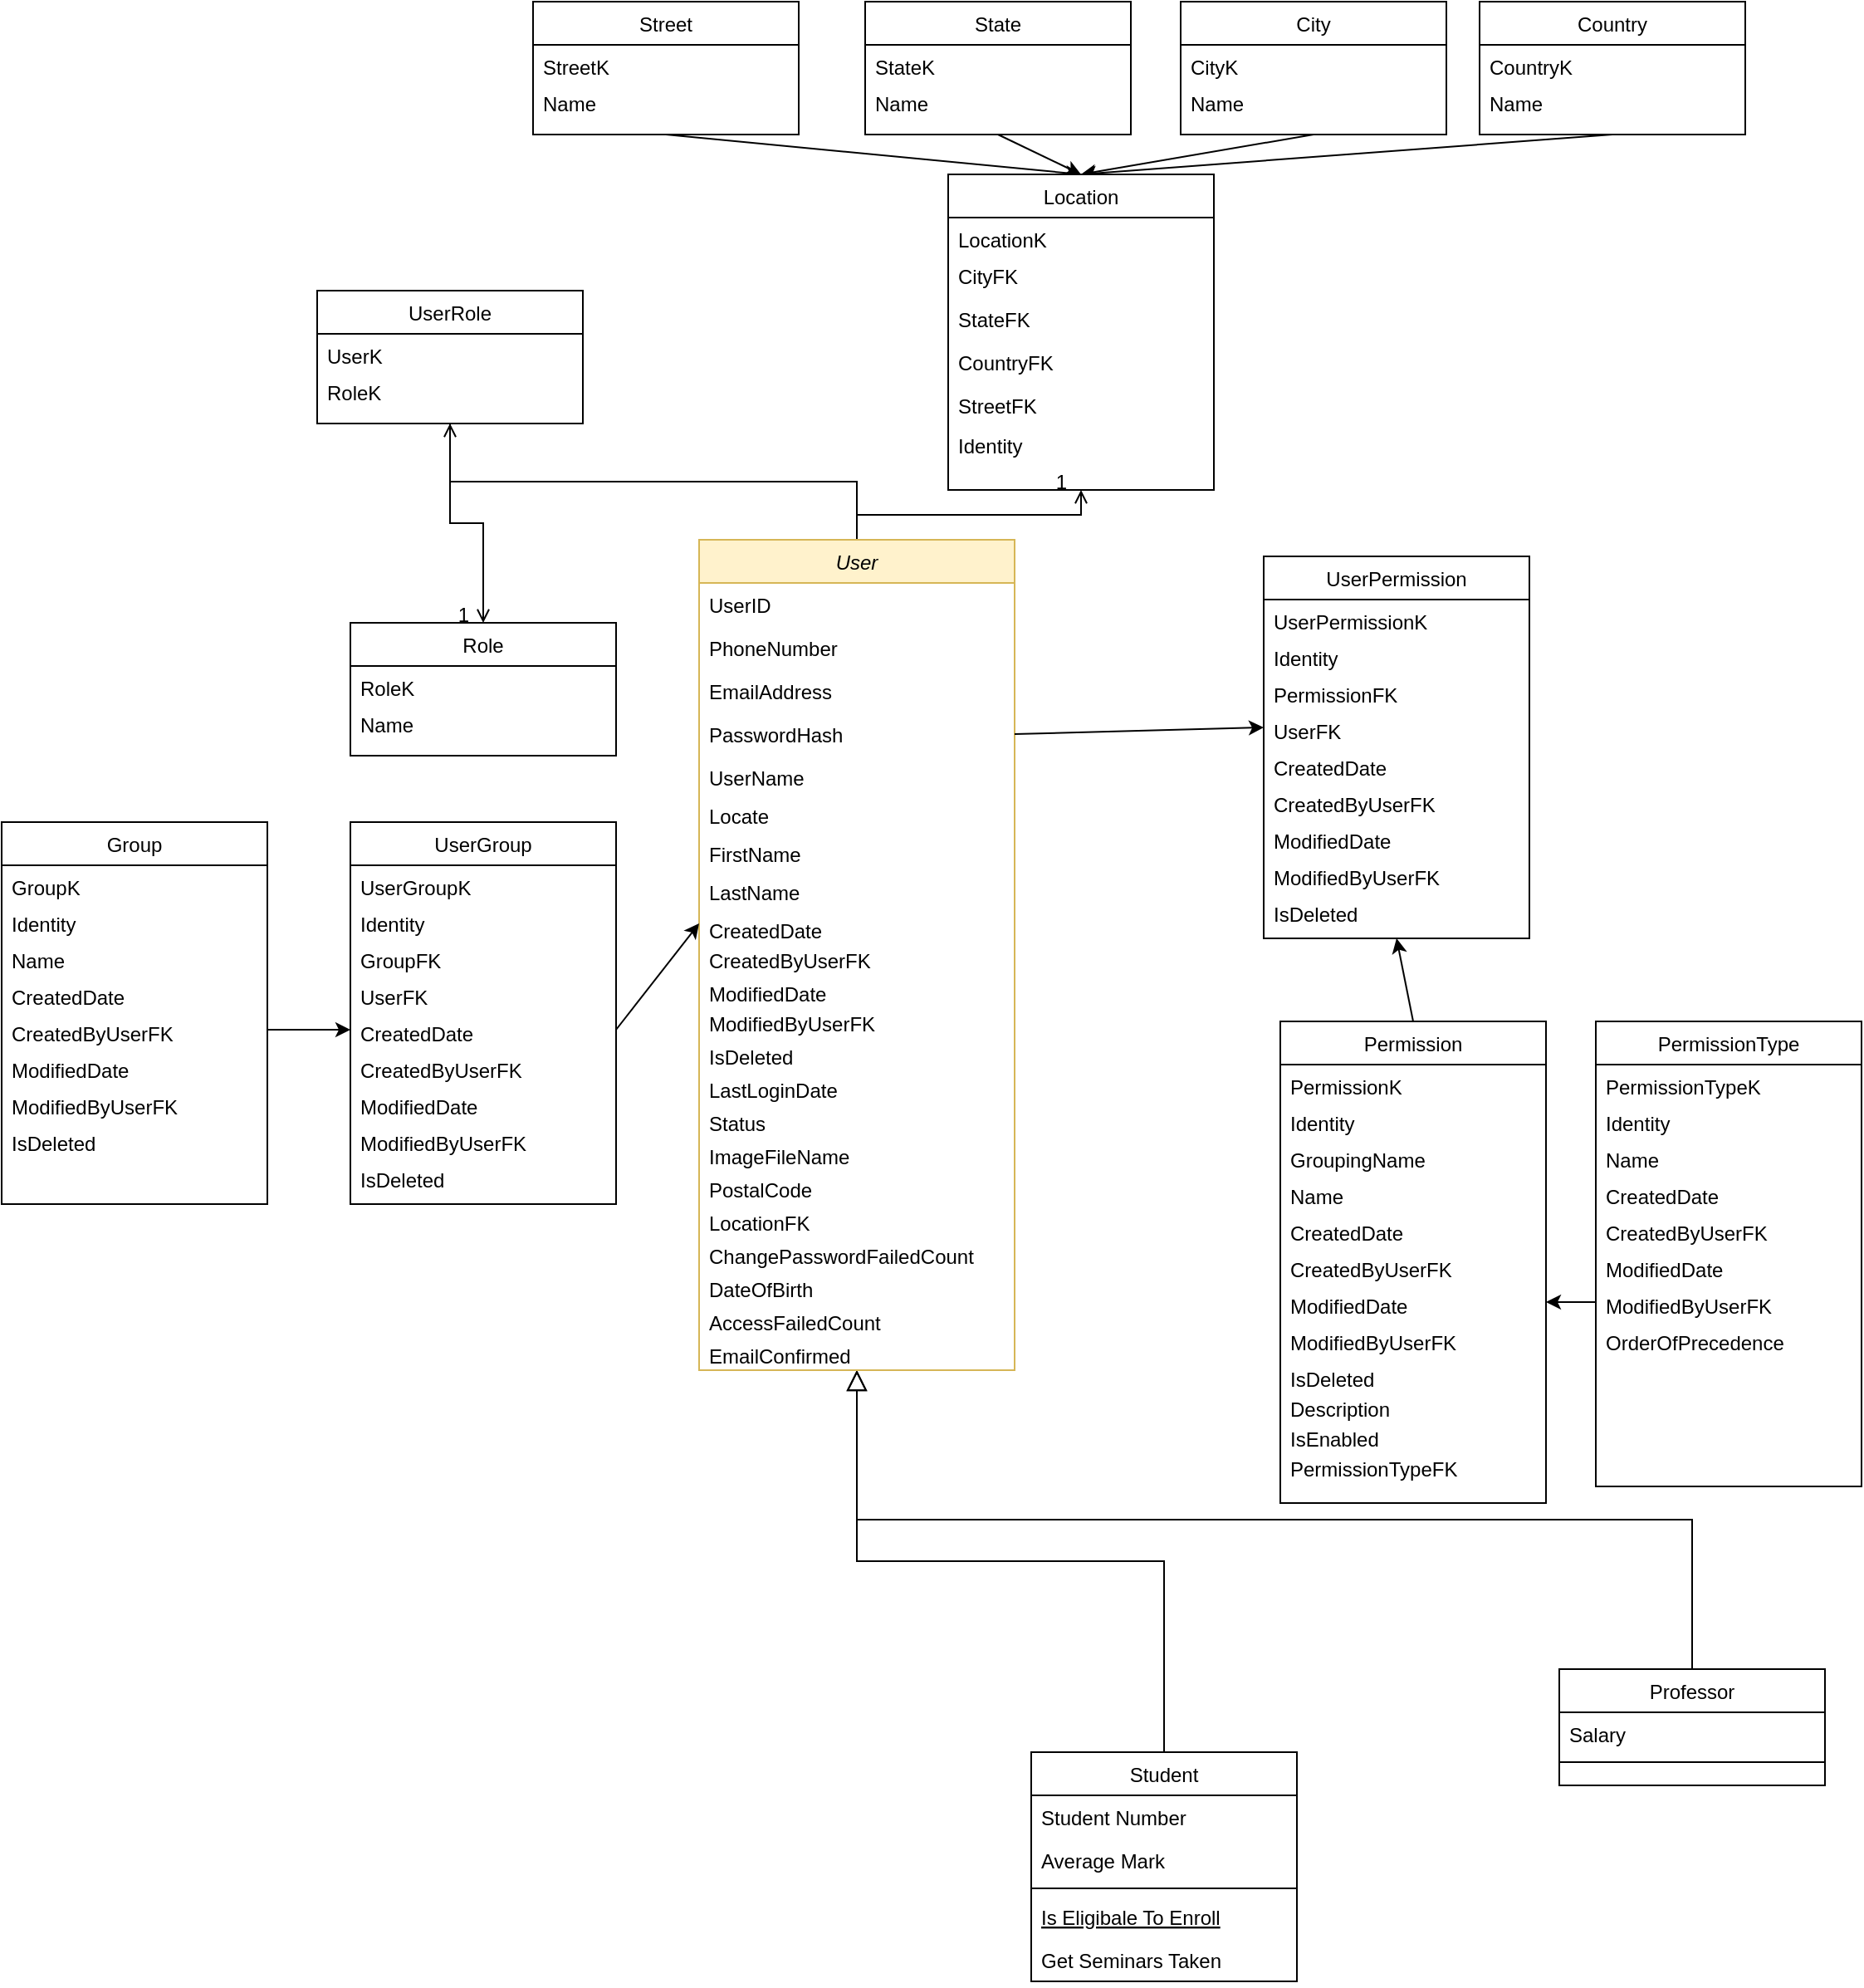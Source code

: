 <mxfile version="13.6.6" type="github">
  <diagram id="C5RBs43oDa-KdzZeNtuy" name="Page-1">
    <mxGraphModel dx="1669" dy="1644" grid="1" gridSize="10" guides="1" tooltips="1" connect="1" arrows="1" fold="1" page="1" pageScale="1" pageWidth="827" pageHeight="1169" math="0" shadow="0">
      <root>
        <mxCell id="WIyWlLk6GJQsqaUBKTNV-0" />
        <mxCell id="WIyWlLk6GJQsqaUBKTNV-1" parent="WIyWlLk6GJQsqaUBKTNV-0" />
        <mxCell id="zkfFHV4jXpPFQw0GAbJ--12" value="" style="endArrow=block;endSize=10;endFill=0;shadow=0;strokeWidth=1;rounded=0;edgeStyle=elbowEdgeStyle;elbow=vertical;" parent="WIyWlLk6GJQsqaUBKTNV-1" source="zkfFHV4jXpPFQw0GAbJ--6" target="zkfFHV4jXpPFQw0GAbJ--0" edge="1">
          <mxGeometry width="160" relative="1" as="geometry">
            <mxPoint x="200" y="203" as="sourcePoint" />
            <mxPoint x="200" y="203" as="targetPoint" />
          </mxGeometry>
        </mxCell>
        <mxCell id="zkfFHV4jXpPFQw0GAbJ--16" value="" style="endArrow=block;endSize=10;endFill=0;shadow=0;strokeWidth=1;rounded=0;edgeStyle=elbowEdgeStyle;elbow=vertical;" parent="WIyWlLk6GJQsqaUBKTNV-1" source="zkfFHV4jXpPFQw0GAbJ--13" target="zkfFHV4jXpPFQw0GAbJ--0" edge="1">
          <mxGeometry width="160" relative="1" as="geometry">
            <mxPoint x="210" y="373" as="sourcePoint" />
            <mxPoint x="310" y="271" as="targetPoint" />
          </mxGeometry>
        </mxCell>
        <mxCell id="zkfFHV4jXpPFQw0GAbJ--26" value="" style="endArrow=open;shadow=0;strokeWidth=1;rounded=0;endFill=1;edgeStyle=elbowEdgeStyle;elbow=vertical;entryX=0.5;entryY=1;entryDx=0;entryDy=0;" parent="WIyWlLk6GJQsqaUBKTNV-1" source="zkfFHV4jXpPFQw0GAbJ--0" target="Q-3guyebxXpcDZq1tB_L-99" edge="1">
          <mxGeometry x="0.5" y="41" relative="1" as="geometry">
            <mxPoint x="380" y="192" as="sourcePoint" />
            <mxPoint x="540" y="192" as="targetPoint" />
            <mxPoint x="-40" y="32" as="offset" />
          </mxGeometry>
        </mxCell>
        <mxCell id="zkfFHV4jXpPFQw0GAbJ--28" value="1" style="resizable=0;align=right;verticalAlign=bottom;labelBackgroundColor=none;fontSize=12;" parent="zkfFHV4jXpPFQw0GAbJ--26" connectable="0" vertex="1">
          <mxGeometry x="1" relative="1" as="geometry">
            <mxPoint x="-7" y="4" as="offset" />
          </mxGeometry>
        </mxCell>
        <mxCell id="zkfFHV4jXpPFQw0GAbJ--6" value="Student" style="swimlane;fontStyle=0;align=center;verticalAlign=top;childLayout=stackLayout;horizontal=1;startSize=26;horizontalStack=0;resizeParent=1;resizeLast=0;collapsible=1;marginBottom=0;rounded=0;shadow=0;strokeWidth=1;" parent="WIyWlLk6GJQsqaUBKTNV-1" vertex="1">
          <mxGeometry x="190" y="470" width="160" height="138" as="geometry">
            <mxRectangle x="130" y="380" width="160" height="26" as="alternateBounds" />
          </mxGeometry>
        </mxCell>
        <mxCell id="zkfFHV4jXpPFQw0GAbJ--7" value="Student Number" style="text;align=left;verticalAlign=top;spacingLeft=4;spacingRight=4;overflow=hidden;rotatable=0;points=[[0,0.5],[1,0.5]];portConstraint=eastwest;" parent="zkfFHV4jXpPFQw0GAbJ--6" vertex="1">
          <mxGeometry y="26" width="160" height="26" as="geometry" />
        </mxCell>
        <mxCell id="zkfFHV4jXpPFQw0GAbJ--8" value="Average Mark" style="text;align=left;verticalAlign=top;spacingLeft=4;spacingRight=4;overflow=hidden;rotatable=0;points=[[0,0.5],[1,0.5]];portConstraint=eastwest;rounded=0;shadow=0;html=0;" parent="zkfFHV4jXpPFQw0GAbJ--6" vertex="1">
          <mxGeometry y="52" width="160" height="26" as="geometry" />
        </mxCell>
        <mxCell id="zkfFHV4jXpPFQw0GAbJ--9" value="" style="line;html=1;strokeWidth=1;align=left;verticalAlign=middle;spacingTop=-1;spacingLeft=3;spacingRight=3;rotatable=0;labelPosition=right;points=[];portConstraint=eastwest;" parent="zkfFHV4jXpPFQw0GAbJ--6" vertex="1">
          <mxGeometry y="78" width="160" height="8" as="geometry" />
        </mxCell>
        <mxCell id="zkfFHV4jXpPFQw0GAbJ--10" value="Is Eligibale To Enroll" style="text;align=left;verticalAlign=top;spacingLeft=4;spacingRight=4;overflow=hidden;rotatable=0;points=[[0,0.5],[1,0.5]];portConstraint=eastwest;fontStyle=4" parent="zkfFHV4jXpPFQw0GAbJ--6" vertex="1">
          <mxGeometry y="86" width="160" height="26" as="geometry" />
        </mxCell>
        <mxCell id="zkfFHV4jXpPFQw0GAbJ--11" value="Get Seminars Taken" style="text;align=left;verticalAlign=top;spacingLeft=4;spacingRight=4;overflow=hidden;rotatable=0;points=[[0,0.5],[1,0.5]];portConstraint=eastwest;" parent="zkfFHV4jXpPFQw0GAbJ--6" vertex="1">
          <mxGeometry y="112" width="160" height="26" as="geometry" />
        </mxCell>
        <mxCell id="zkfFHV4jXpPFQw0GAbJ--13" value="Professor" style="swimlane;fontStyle=0;align=center;verticalAlign=top;childLayout=stackLayout;horizontal=1;startSize=26;horizontalStack=0;resizeParent=1;resizeLast=0;collapsible=1;marginBottom=0;rounded=0;shadow=0;strokeWidth=1;" parent="WIyWlLk6GJQsqaUBKTNV-1" vertex="1">
          <mxGeometry x="508" y="420" width="160" height="70" as="geometry">
            <mxRectangle x="340" y="380" width="170" height="26" as="alternateBounds" />
          </mxGeometry>
        </mxCell>
        <mxCell id="zkfFHV4jXpPFQw0GAbJ--14" value="Salary" style="text;align=left;verticalAlign=top;spacingLeft=4;spacingRight=4;overflow=hidden;rotatable=0;points=[[0,0.5],[1,0.5]];portConstraint=eastwest;" parent="zkfFHV4jXpPFQw0GAbJ--13" vertex="1">
          <mxGeometry y="26" width="160" height="26" as="geometry" />
        </mxCell>
        <mxCell id="zkfFHV4jXpPFQw0GAbJ--15" value="" style="line;html=1;strokeWidth=1;align=left;verticalAlign=middle;spacingTop=-1;spacingLeft=3;spacingRight=3;rotatable=0;labelPosition=right;points=[];portConstraint=eastwest;" parent="zkfFHV4jXpPFQw0GAbJ--13" vertex="1">
          <mxGeometry y="52" width="160" height="8" as="geometry" />
        </mxCell>
        <mxCell id="Q-3guyebxXpcDZq1tB_L-106" value="" style="endArrow=classic;html=1;entryX=0.5;entryY=0;entryDx=0;entryDy=0;exitX=0.5;exitY=1;exitDx=0;exitDy=0;" edge="1" parent="WIyWlLk6GJQsqaUBKTNV-1" source="zkfFHV4jXpPFQw0GAbJ--17" target="Q-3guyebxXpcDZq1tB_L-99">
          <mxGeometry width="50" height="50" relative="1" as="geometry">
            <mxPoint x="390" y="-340" as="sourcePoint" />
            <mxPoint x="440" y="-390" as="targetPoint" />
          </mxGeometry>
        </mxCell>
        <mxCell id="Q-3guyebxXpcDZq1tB_L-114" value="" style="endArrow=classic;html=1;exitX=0.5;exitY=1;exitDx=0;exitDy=0;entryX=0.5;entryY=0;entryDx=0;entryDy=0;" edge="1" parent="WIyWlLk6GJQsqaUBKTNV-1" source="Q-3guyebxXpcDZq1tB_L-107" target="Q-3guyebxXpcDZq1tB_L-99">
          <mxGeometry width="50" height="50" relative="1" as="geometry">
            <mxPoint x="690" y="-350" as="sourcePoint" />
            <mxPoint x="200" y="-330" as="targetPoint" />
          </mxGeometry>
        </mxCell>
        <mxCell id="Q-3guyebxXpcDZq1tB_L-115" value="" style="endArrow=classic;html=1;exitX=0.5;exitY=1;exitDx=0;exitDy=0;entryX=0.5;entryY=0;entryDx=0;entryDy=0;" edge="1" parent="WIyWlLk6GJQsqaUBKTNV-1" source="Q-3guyebxXpcDZq1tB_L-116" target="Q-3guyebxXpcDZq1tB_L-99">
          <mxGeometry width="50" height="50" relative="1" as="geometry">
            <mxPoint x="810" y="-320" as="sourcePoint" />
            <mxPoint x="310" y="-330" as="targetPoint" />
          </mxGeometry>
        </mxCell>
        <mxCell id="Q-3guyebxXpcDZq1tB_L-122" value="" style="endArrow=classic;html=1;exitX=0.5;exitY=1;exitDx=0;exitDy=0;entryX=0.5;entryY=0;entryDx=0;entryDy=0;" edge="1" parent="WIyWlLk6GJQsqaUBKTNV-1" source="Q-3guyebxXpcDZq1tB_L-119" target="Q-3guyebxXpcDZq1tB_L-99">
          <mxGeometry width="50" height="50" relative="1" as="geometry">
            <mxPoint x="490" y="-500" as="sourcePoint" />
            <mxPoint x="200" y="-330" as="targetPoint" />
          </mxGeometry>
        </mxCell>
        <mxCell id="zkfFHV4jXpPFQw0GAbJ--17" value="Street" style="swimlane;fontStyle=0;align=center;verticalAlign=top;childLayout=stackLayout;horizontal=1;startSize=26;horizontalStack=0;resizeParent=1;resizeLast=0;collapsible=1;marginBottom=0;rounded=0;shadow=0;strokeWidth=1;" parent="WIyWlLk6GJQsqaUBKTNV-1" vertex="1">
          <mxGeometry x="-110" y="-584" width="160" height="80" as="geometry">
            <mxRectangle x="550" y="140" width="160" height="26" as="alternateBounds" />
          </mxGeometry>
        </mxCell>
        <mxCell id="zkfFHV4jXpPFQw0GAbJ--18" value="StreetK" style="text;align=left;verticalAlign=top;spacingLeft=4;spacingRight=4;overflow=hidden;rotatable=0;points=[[0,0.5],[1,0.5]];portConstraint=eastwest;" parent="zkfFHV4jXpPFQw0GAbJ--17" vertex="1">
          <mxGeometry y="26" width="160" height="22" as="geometry" />
        </mxCell>
        <mxCell id="zkfFHV4jXpPFQw0GAbJ--19" value="Name" style="text;align=left;verticalAlign=top;spacingLeft=4;spacingRight=4;overflow=hidden;rotatable=0;points=[[0,0.5],[1,0.5]];portConstraint=eastwest;rounded=0;shadow=0;html=0;" parent="zkfFHV4jXpPFQw0GAbJ--17" vertex="1">
          <mxGeometry y="48" width="160" height="26" as="geometry" />
        </mxCell>
        <mxCell id="Q-3guyebxXpcDZq1tB_L-107" value="State" style="swimlane;fontStyle=0;align=center;verticalAlign=top;childLayout=stackLayout;horizontal=1;startSize=26;horizontalStack=0;resizeParent=1;resizeLast=0;collapsible=1;marginBottom=0;rounded=0;shadow=0;strokeWidth=1;" vertex="1" parent="WIyWlLk6GJQsqaUBKTNV-1">
          <mxGeometry x="90" y="-584" width="160" height="80" as="geometry">
            <mxRectangle x="550" y="140" width="160" height="26" as="alternateBounds" />
          </mxGeometry>
        </mxCell>
        <mxCell id="Q-3guyebxXpcDZq1tB_L-108" value="StateK" style="text;align=left;verticalAlign=top;spacingLeft=4;spacingRight=4;overflow=hidden;rotatable=0;points=[[0,0.5],[1,0.5]];portConstraint=eastwest;" vertex="1" parent="Q-3guyebxXpcDZq1tB_L-107">
          <mxGeometry y="26" width="160" height="22" as="geometry" />
        </mxCell>
        <mxCell id="Q-3guyebxXpcDZq1tB_L-109" value="Name" style="text;align=left;verticalAlign=top;spacingLeft=4;spacingRight=4;overflow=hidden;rotatable=0;points=[[0,0.5],[1,0.5]];portConstraint=eastwest;rounded=0;shadow=0;html=0;" vertex="1" parent="Q-3guyebxXpcDZq1tB_L-107">
          <mxGeometry y="48" width="160" height="26" as="geometry" />
        </mxCell>
        <mxCell id="Q-3guyebxXpcDZq1tB_L-116" value="City" style="swimlane;fontStyle=0;align=center;verticalAlign=top;childLayout=stackLayout;horizontal=1;startSize=26;horizontalStack=0;resizeParent=1;resizeLast=0;collapsible=1;marginBottom=0;rounded=0;shadow=0;strokeWidth=1;" vertex="1" parent="WIyWlLk6GJQsqaUBKTNV-1">
          <mxGeometry x="280" y="-584" width="160" height="80" as="geometry">
            <mxRectangle x="550" y="140" width="160" height="26" as="alternateBounds" />
          </mxGeometry>
        </mxCell>
        <mxCell id="Q-3guyebxXpcDZq1tB_L-117" value="CityK" style="text;align=left;verticalAlign=top;spacingLeft=4;spacingRight=4;overflow=hidden;rotatable=0;points=[[0,0.5],[1,0.5]];portConstraint=eastwest;" vertex="1" parent="Q-3guyebxXpcDZq1tB_L-116">
          <mxGeometry y="26" width="160" height="22" as="geometry" />
        </mxCell>
        <mxCell id="Q-3guyebxXpcDZq1tB_L-118" value="Name" style="text;align=left;verticalAlign=top;spacingLeft=4;spacingRight=4;overflow=hidden;rotatable=0;points=[[0,0.5],[1,0.5]];portConstraint=eastwest;rounded=0;shadow=0;html=0;" vertex="1" parent="Q-3guyebxXpcDZq1tB_L-116">
          <mxGeometry y="48" width="160" height="26" as="geometry" />
        </mxCell>
        <mxCell id="Q-3guyebxXpcDZq1tB_L-119" value="Country" style="swimlane;fontStyle=0;align=center;verticalAlign=top;childLayout=stackLayout;horizontal=1;startSize=26;horizontalStack=0;resizeParent=1;resizeLast=0;collapsible=1;marginBottom=0;rounded=0;shadow=0;strokeWidth=1;" vertex="1" parent="WIyWlLk6GJQsqaUBKTNV-1">
          <mxGeometry x="460" y="-584" width="160" height="80" as="geometry">
            <mxRectangle x="550" y="140" width="160" height="26" as="alternateBounds" />
          </mxGeometry>
        </mxCell>
        <mxCell id="Q-3guyebxXpcDZq1tB_L-120" value="CountryK" style="text;align=left;verticalAlign=top;spacingLeft=4;spacingRight=4;overflow=hidden;rotatable=0;points=[[0,0.5],[1,0.5]];portConstraint=eastwest;" vertex="1" parent="Q-3guyebxXpcDZq1tB_L-119">
          <mxGeometry y="26" width="160" height="22" as="geometry" />
        </mxCell>
        <mxCell id="Q-3guyebxXpcDZq1tB_L-121" value="Name" style="text;align=left;verticalAlign=top;spacingLeft=4;spacingRight=4;overflow=hidden;rotatable=0;points=[[0,0.5],[1,0.5]];portConstraint=eastwest;rounded=0;shadow=0;html=0;" vertex="1" parent="Q-3guyebxXpcDZq1tB_L-119">
          <mxGeometry y="48" width="160" height="26" as="geometry" />
        </mxCell>
        <mxCell id="Q-3guyebxXpcDZq1tB_L-99" value="Location" style="swimlane;fontStyle=0;align=center;verticalAlign=top;childLayout=stackLayout;horizontal=1;startSize=26;horizontalStack=0;resizeParent=1;resizeLast=0;collapsible=1;marginBottom=0;rounded=0;shadow=0;strokeWidth=1;" vertex="1" parent="WIyWlLk6GJQsqaUBKTNV-1">
          <mxGeometry x="140" y="-480" width="160" height="190" as="geometry">
            <mxRectangle x="550" y="140" width="160" height="26" as="alternateBounds" />
          </mxGeometry>
        </mxCell>
        <mxCell id="Q-3guyebxXpcDZq1tB_L-100" value="LocationK" style="text;align=left;verticalAlign=top;spacingLeft=4;spacingRight=4;overflow=hidden;rotatable=0;points=[[0,0.5],[1,0.5]];portConstraint=eastwest;" vertex="1" parent="Q-3guyebxXpcDZq1tB_L-99">
          <mxGeometry y="26" width="160" height="22" as="geometry" />
        </mxCell>
        <mxCell id="Q-3guyebxXpcDZq1tB_L-101" value="CityFK" style="text;align=left;verticalAlign=top;spacingLeft=4;spacingRight=4;overflow=hidden;rotatable=0;points=[[0,0.5],[1,0.5]];portConstraint=eastwest;rounded=0;shadow=0;html=0;" vertex="1" parent="Q-3guyebxXpcDZq1tB_L-99">
          <mxGeometry y="48" width="160" height="26" as="geometry" />
        </mxCell>
        <mxCell id="Q-3guyebxXpcDZq1tB_L-102" value="StateFK" style="text;align=left;verticalAlign=top;spacingLeft=4;spacingRight=4;overflow=hidden;rotatable=0;points=[[0,0.5],[1,0.5]];portConstraint=eastwest;rounded=0;shadow=0;html=0;" vertex="1" parent="Q-3guyebxXpcDZq1tB_L-99">
          <mxGeometry y="74" width="160" height="26" as="geometry" />
        </mxCell>
        <mxCell id="Q-3guyebxXpcDZq1tB_L-103" value="CountryFK" style="text;align=left;verticalAlign=top;spacingLeft=4;spacingRight=4;overflow=hidden;rotatable=0;points=[[0,0.5],[1,0.5]];portConstraint=eastwest;rounded=0;shadow=0;html=0;" vertex="1" parent="Q-3guyebxXpcDZq1tB_L-99">
          <mxGeometry y="100" width="160" height="26" as="geometry" />
        </mxCell>
        <mxCell id="Q-3guyebxXpcDZq1tB_L-104" value="StreetFK" style="text;align=left;verticalAlign=top;spacingLeft=4;spacingRight=4;overflow=hidden;rotatable=0;points=[[0,0.5],[1,0.5]];portConstraint=eastwest;rounded=0;shadow=0;html=0;" vertex="1" parent="Q-3guyebxXpcDZq1tB_L-99">
          <mxGeometry y="126" width="160" height="24" as="geometry" />
        </mxCell>
        <mxCell id="Q-3guyebxXpcDZq1tB_L-105" value="Identity" style="text;align=left;verticalAlign=top;spacingLeft=4;spacingRight=4;overflow=hidden;rotatable=0;points=[[0,0.5],[1,0.5]];portConstraint=eastwest;rounded=0;shadow=0;html=0;" vertex="1" parent="Q-3guyebxXpcDZq1tB_L-99">
          <mxGeometry y="150" width="160" height="24" as="geometry" />
        </mxCell>
        <mxCell id="Q-3guyebxXpcDZq1tB_L-137" value="" style="endArrow=open;shadow=0;strokeWidth=1;rounded=0;endFill=1;edgeStyle=elbowEdgeStyle;elbow=vertical;entryX=0.5;entryY=0;entryDx=0;entryDy=0;exitX=0.5;exitY=1;exitDx=0;exitDy=0;" edge="1" parent="WIyWlLk6GJQsqaUBKTNV-1" source="Q-3guyebxXpcDZq1tB_L-139" target="Q-3guyebxXpcDZq1tB_L-130">
          <mxGeometry x="0.5" y="41" relative="1" as="geometry">
            <mxPoint x="-140" y="-310" as="sourcePoint" />
            <mxPoint x="230" y="-280" as="targetPoint" />
            <mxPoint x="-40" y="32" as="offset" />
          </mxGeometry>
        </mxCell>
        <mxCell id="Q-3guyebxXpcDZq1tB_L-138" value="1" style="resizable=0;align=right;verticalAlign=bottom;labelBackgroundColor=none;fontSize=12;" connectable="0" vertex="1" parent="Q-3guyebxXpcDZq1tB_L-137">
          <mxGeometry x="1" relative="1" as="geometry">
            <mxPoint x="-7" y="4" as="offset" />
          </mxGeometry>
        </mxCell>
        <mxCell id="Q-3guyebxXpcDZq1tB_L-142" value="" style="endArrow=open;shadow=0;strokeWidth=1;rounded=0;endFill=1;edgeStyle=elbowEdgeStyle;elbow=vertical;exitX=0.5;exitY=0;exitDx=0;exitDy=0;entryX=0.5;entryY=1;entryDx=0;entryDy=0;" edge="1" parent="WIyWlLk6GJQsqaUBKTNV-1" source="zkfFHV4jXpPFQw0GAbJ--0" target="Q-3guyebxXpcDZq1tB_L-139">
          <mxGeometry x="0.5" y="41" relative="1" as="geometry">
            <mxPoint x="155" y="-250" as="sourcePoint" />
            <mxPoint x="-110" y="-320" as="targetPoint" />
            <mxPoint x="-40" y="32" as="offset" />
          </mxGeometry>
        </mxCell>
        <mxCell id="Q-3guyebxXpcDZq1tB_L-130" value="Role" style="swimlane;fontStyle=0;align=center;verticalAlign=top;childLayout=stackLayout;horizontal=1;startSize=26;horizontalStack=0;resizeParent=1;resizeLast=0;collapsible=1;marginBottom=0;rounded=0;shadow=0;strokeWidth=1;" vertex="1" parent="WIyWlLk6GJQsqaUBKTNV-1">
          <mxGeometry x="-220" y="-210" width="160" height="80" as="geometry">
            <mxRectangle x="550" y="140" width="160" height="26" as="alternateBounds" />
          </mxGeometry>
        </mxCell>
        <mxCell id="Q-3guyebxXpcDZq1tB_L-131" value="RoleK" style="text;align=left;verticalAlign=top;spacingLeft=4;spacingRight=4;overflow=hidden;rotatable=0;points=[[0,0.5],[1,0.5]];portConstraint=eastwest;" vertex="1" parent="Q-3guyebxXpcDZq1tB_L-130">
          <mxGeometry y="26" width="160" height="22" as="geometry" />
        </mxCell>
        <mxCell id="Q-3guyebxXpcDZq1tB_L-132" value="Name" style="text;align=left;verticalAlign=top;spacingLeft=4;spacingRight=4;overflow=hidden;rotatable=0;points=[[0,0.5],[1,0.5]];portConstraint=eastwest;rounded=0;shadow=0;html=0;" vertex="1" parent="Q-3guyebxXpcDZq1tB_L-130">
          <mxGeometry y="48" width="160" height="26" as="geometry" />
        </mxCell>
        <mxCell id="zkfFHV4jXpPFQw0GAbJ--0" value="User" style="swimlane;fontStyle=2;align=center;verticalAlign=top;childLayout=stackLayout;horizontal=1;startSize=26;horizontalStack=0;resizeParent=1;resizeLast=0;collapsible=1;marginBottom=0;rounded=0;shadow=0;strokeWidth=1;fillColor=#fff2cc;strokeColor=#d6b656;" parent="WIyWlLk6GJQsqaUBKTNV-1" vertex="1">
          <mxGeometry x="-10" y="-260" width="190" height="500" as="geometry">
            <mxRectangle x="230" y="140" width="160" height="26" as="alternateBounds" />
          </mxGeometry>
        </mxCell>
        <mxCell id="zkfFHV4jXpPFQw0GAbJ--1" value="UserID" style="text;align=left;verticalAlign=top;spacingLeft=4;spacingRight=4;overflow=hidden;rotatable=0;points=[[0,0.5],[1,0.5]];portConstraint=eastwest;" parent="zkfFHV4jXpPFQw0GAbJ--0" vertex="1">
          <mxGeometry y="26" width="190" height="26" as="geometry" />
        </mxCell>
        <mxCell id="zkfFHV4jXpPFQw0GAbJ--2" value="PhoneNumber" style="text;align=left;verticalAlign=top;spacingLeft=4;spacingRight=4;overflow=hidden;rotatable=0;points=[[0,0.5],[1,0.5]];portConstraint=eastwest;rounded=0;shadow=0;html=0;" parent="zkfFHV4jXpPFQw0GAbJ--0" vertex="1">
          <mxGeometry y="52" width="190" height="26" as="geometry" />
        </mxCell>
        <mxCell id="zkfFHV4jXpPFQw0GAbJ--3" value="EmailAddress" style="text;align=left;verticalAlign=top;spacingLeft=4;spacingRight=4;overflow=hidden;rotatable=0;points=[[0,0.5],[1,0.5]];portConstraint=eastwest;rounded=0;shadow=0;html=0;" parent="zkfFHV4jXpPFQw0GAbJ--0" vertex="1">
          <mxGeometry y="78" width="190" height="26" as="geometry" />
        </mxCell>
        <mxCell id="Q-3guyebxXpcDZq1tB_L-30" value="PasswordHash" style="text;align=left;verticalAlign=top;spacingLeft=4;spacingRight=4;overflow=hidden;rotatable=0;points=[[0,0.5],[1,0.5]];portConstraint=eastwest;rounded=0;shadow=0;html=0;" vertex="1" parent="zkfFHV4jXpPFQw0GAbJ--0">
          <mxGeometry y="104" width="190" height="26" as="geometry" />
        </mxCell>
        <mxCell id="Q-3guyebxXpcDZq1tB_L-31" value="UserName" style="text;align=left;verticalAlign=top;spacingLeft=4;spacingRight=4;overflow=hidden;rotatable=0;points=[[0,0.5],[1,0.5]];portConstraint=eastwest;rounded=0;shadow=0;html=0;" vertex="1" parent="zkfFHV4jXpPFQw0GAbJ--0">
          <mxGeometry y="130" width="190" height="23" as="geometry" />
        </mxCell>
        <mxCell id="Q-3guyebxXpcDZq1tB_L-32" value="Locate" style="text;align=left;verticalAlign=top;spacingLeft=4;spacingRight=4;overflow=hidden;rotatable=0;points=[[0,0.5],[1,0.5]];portConstraint=eastwest;rounded=0;shadow=0;html=0;" vertex="1" parent="zkfFHV4jXpPFQw0GAbJ--0">
          <mxGeometry y="153" width="190" height="23" as="geometry" />
        </mxCell>
        <mxCell id="Q-3guyebxXpcDZq1tB_L-33" value="FirstName" style="text;align=left;verticalAlign=top;spacingLeft=4;spacingRight=4;overflow=hidden;rotatable=0;points=[[0,0.5],[1,0.5]];portConstraint=eastwest;rounded=0;shadow=0;html=0;" vertex="1" parent="zkfFHV4jXpPFQw0GAbJ--0">
          <mxGeometry y="176" width="190" height="23" as="geometry" />
        </mxCell>
        <mxCell id="Q-3guyebxXpcDZq1tB_L-34" value="LastName" style="text;align=left;verticalAlign=top;spacingLeft=4;spacingRight=4;overflow=hidden;rotatable=0;points=[[0,0.5],[1,0.5]];portConstraint=eastwest;rounded=0;shadow=0;html=0;" vertex="1" parent="zkfFHV4jXpPFQw0GAbJ--0">
          <mxGeometry y="199" width="190" height="23" as="geometry" />
        </mxCell>
        <mxCell id="Q-3guyebxXpcDZq1tB_L-35" value="CreatedDate" style="text;align=left;verticalAlign=top;spacingLeft=4;spacingRight=4;overflow=hidden;rotatable=0;points=[[0,0.5],[1,0.5]];portConstraint=eastwest;rounded=0;shadow=0;html=0;" vertex="1" parent="zkfFHV4jXpPFQw0GAbJ--0">
          <mxGeometry y="222" width="190" height="18" as="geometry" />
        </mxCell>
        <mxCell id="Q-3guyebxXpcDZq1tB_L-36" value="CreatedByUserFK" style="text;align=left;verticalAlign=top;spacingLeft=4;spacingRight=4;overflow=hidden;rotatable=0;points=[[0,0.5],[1,0.5]];portConstraint=eastwest;rounded=0;shadow=0;html=0;" vertex="1" parent="zkfFHV4jXpPFQw0GAbJ--0">
          <mxGeometry y="240" width="190" height="20" as="geometry" />
        </mxCell>
        <mxCell id="Q-3guyebxXpcDZq1tB_L-37" value="ModifiedDate" style="text;align=left;verticalAlign=top;spacingLeft=4;spacingRight=4;overflow=hidden;rotatable=0;points=[[0,0.5],[1,0.5]];portConstraint=eastwest;rounded=0;shadow=0;html=0;" vertex="1" parent="zkfFHV4jXpPFQw0GAbJ--0">
          <mxGeometry y="260" width="190" height="18" as="geometry" />
        </mxCell>
        <mxCell id="Q-3guyebxXpcDZq1tB_L-38" value="ModifiedByUserFK" style="text;align=left;verticalAlign=top;spacingLeft=4;spacingRight=4;overflow=hidden;rotatable=0;points=[[0,0.5],[1,0.5]];portConstraint=eastwest;rounded=0;shadow=0;html=0;" vertex="1" parent="zkfFHV4jXpPFQw0GAbJ--0">
          <mxGeometry y="278" width="190" height="20" as="geometry" />
        </mxCell>
        <mxCell id="Q-3guyebxXpcDZq1tB_L-53" value="IsDeleted" style="text;align=left;verticalAlign=top;spacingLeft=4;spacingRight=4;overflow=hidden;rotatable=0;points=[[0,0.5],[1,0.5]];portConstraint=eastwest;rounded=0;shadow=0;html=0;" vertex="1" parent="zkfFHV4jXpPFQw0GAbJ--0">
          <mxGeometry y="298" width="190" height="20" as="geometry" />
        </mxCell>
        <mxCell id="Q-3guyebxXpcDZq1tB_L-83" value="LastLoginDate" style="text;align=left;verticalAlign=top;spacingLeft=4;spacingRight=4;overflow=hidden;rotatable=0;points=[[0,0.5],[1,0.5]];portConstraint=eastwest;rounded=0;shadow=0;html=0;" vertex="1" parent="zkfFHV4jXpPFQw0GAbJ--0">
          <mxGeometry y="318" width="190" height="20" as="geometry" />
        </mxCell>
        <mxCell id="Q-3guyebxXpcDZq1tB_L-84" value="Status" style="text;align=left;verticalAlign=top;spacingLeft=4;spacingRight=4;overflow=hidden;rotatable=0;points=[[0,0.5],[1,0.5]];portConstraint=eastwest;rounded=0;shadow=0;html=0;" vertex="1" parent="zkfFHV4jXpPFQw0GAbJ--0">
          <mxGeometry y="338" width="190" height="20" as="geometry" />
        </mxCell>
        <mxCell id="Q-3guyebxXpcDZq1tB_L-86" value="ImageFileName" style="text;align=left;verticalAlign=top;spacingLeft=4;spacingRight=4;overflow=hidden;rotatable=0;points=[[0,0.5],[1,0.5]];portConstraint=eastwest;rounded=0;shadow=0;html=0;" vertex="1" parent="zkfFHV4jXpPFQw0GAbJ--0">
          <mxGeometry y="358" width="190" height="20" as="geometry" />
        </mxCell>
        <mxCell id="Q-3guyebxXpcDZq1tB_L-89" value="PostalCode" style="text;align=left;verticalAlign=top;spacingLeft=4;spacingRight=4;overflow=hidden;rotatable=0;points=[[0,0.5],[1,0.5]];portConstraint=eastwest;rounded=0;shadow=0;html=0;" vertex="1" parent="zkfFHV4jXpPFQw0GAbJ--0">
          <mxGeometry y="378" width="190" height="20" as="geometry" />
        </mxCell>
        <mxCell id="Q-3guyebxXpcDZq1tB_L-91" value="LocationFK" style="text;align=left;verticalAlign=top;spacingLeft=4;spacingRight=4;overflow=hidden;rotatable=0;points=[[0,0.5],[1,0.5]];portConstraint=eastwest;rounded=0;shadow=0;html=0;" vertex="1" parent="zkfFHV4jXpPFQw0GAbJ--0">
          <mxGeometry y="398" width="190" height="20" as="geometry" />
        </mxCell>
        <mxCell id="Q-3guyebxXpcDZq1tB_L-92" value="ChangePasswordFailedCount" style="text;align=left;verticalAlign=top;spacingLeft=4;spacingRight=4;overflow=hidden;rotatable=0;points=[[0,0.5],[1,0.5]];portConstraint=eastwest;rounded=0;shadow=0;html=0;" vertex="1" parent="zkfFHV4jXpPFQw0GAbJ--0">
          <mxGeometry y="418" width="190" height="20" as="geometry" />
        </mxCell>
        <mxCell id="Q-3guyebxXpcDZq1tB_L-94" value="DateOfBirth" style="text;align=left;verticalAlign=top;spacingLeft=4;spacingRight=4;overflow=hidden;rotatable=0;points=[[0,0.5],[1,0.5]];portConstraint=eastwest;rounded=0;shadow=0;html=0;" vertex="1" parent="zkfFHV4jXpPFQw0GAbJ--0">
          <mxGeometry y="438" width="190" height="20" as="geometry" />
        </mxCell>
        <mxCell id="Q-3guyebxXpcDZq1tB_L-95" value="AccessFailedCount" style="text;align=left;verticalAlign=top;spacingLeft=4;spacingRight=4;overflow=hidden;rotatable=0;points=[[0,0.5],[1,0.5]];portConstraint=eastwest;rounded=0;shadow=0;html=0;" vertex="1" parent="zkfFHV4jXpPFQw0GAbJ--0">
          <mxGeometry y="458" width="190" height="20" as="geometry" />
        </mxCell>
        <mxCell id="Q-3guyebxXpcDZq1tB_L-96" value="EmailConfirmed" style="text;align=left;verticalAlign=top;spacingLeft=4;spacingRight=4;overflow=hidden;rotatable=0;points=[[0,0.5],[1,0.5]];portConstraint=eastwest;rounded=0;shadow=0;html=0;" vertex="1" parent="zkfFHV4jXpPFQw0GAbJ--0">
          <mxGeometry y="478" width="190" height="20" as="geometry" />
        </mxCell>
        <mxCell id="Q-3guyebxXpcDZq1tB_L-139" value="UserRole" style="swimlane;fontStyle=0;align=center;verticalAlign=top;childLayout=stackLayout;horizontal=1;startSize=26;horizontalStack=0;resizeParent=1;resizeLast=0;collapsible=1;marginBottom=0;rounded=0;shadow=0;strokeWidth=1;" vertex="1" parent="WIyWlLk6GJQsqaUBKTNV-1">
          <mxGeometry x="-240" y="-410" width="160" height="80" as="geometry">
            <mxRectangle x="550" y="140" width="160" height="26" as="alternateBounds" />
          </mxGeometry>
        </mxCell>
        <mxCell id="Q-3guyebxXpcDZq1tB_L-140" value="UserK" style="text;align=left;verticalAlign=top;spacingLeft=4;spacingRight=4;overflow=hidden;rotatable=0;points=[[0,0.5],[1,0.5]];portConstraint=eastwest;" vertex="1" parent="Q-3guyebxXpcDZq1tB_L-139">
          <mxGeometry y="26" width="160" height="22" as="geometry" />
        </mxCell>
        <mxCell id="Q-3guyebxXpcDZq1tB_L-141" value="RoleK" style="text;align=left;verticalAlign=top;spacingLeft=4;spacingRight=4;overflow=hidden;rotatable=0;points=[[0,0.5],[1,0.5]];portConstraint=eastwest;rounded=0;shadow=0;html=0;" vertex="1" parent="Q-3guyebxXpcDZq1tB_L-139">
          <mxGeometry y="48" width="160" height="26" as="geometry" />
        </mxCell>
        <mxCell id="Q-3guyebxXpcDZq1tB_L-156" value="" style="endArrow=classic;html=1;entryX=0;entryY=0.5;entryDx=0;entryDy=0;exitX=1;exitY=0.5;exitDx=0;exitDy=0;" edge="1" parent="WIyWlLk6GJQsqaUBKTNV-1" source="Q-3guyebxXpcDZq1tB_L-30" target="Q-3guyebxXpcDZq1tB_L-148">
          <mxGeometry width="50" height="50" relative="1" as="geometry">
            <mxPoint x="200" y="-70" as="sourcePoint" />
            <mxPoint x="230" y="-470" as="targetPoint" />
          </mxGeometry>
        </mxCell>
        <mxCell id="Q-3guyebxXpcDZq1tB_L-157" value="UserGroup" style="swimlane;fontStyle=0;align=center;verticalAlign=top;childLayout=stackLayout;horizontal=1;startSize=26;horizontalStack=0;resizeParent=1;resizeLast=0;collapsible=1;marginBottom=0;rounded=0;shadow=0;strokeWidth=1;" vertex="1" parent="WIyWlLk6GJQsqaUBKTNV-1">
          <mxGeometry x="-220" y="-90" width="160" height="230" as="geometry">
            <mxRectangle x="550" y="140" width="160" height="26" as="alternateBounds" />
          </mxGeometry>
        </mxCell>
        <mxCell id="Q-3guyebxXpcDZq1tB_L-158" value="UserGroupK" style="text;align=left;verticalAlign=top;spacingLeft=4;spacingRight=4;overflow=hidden;rotatable=0;points=[[0,0.5],[1,0.5]];portConstraint=eastwest;" vertex="1" parent="Q-3guyebxXpcDZq1tB_L-157">
          <mxGeometry y="26" width="160" height="22" as="geometry" />
        </mxCell>
        <mxCell id="Q-3guyebxXpcDZq1tB_L-159" value="Identity" style="text;align=left;verticalAlign=top;spacingLeft=4;spacingRight=4;overflow=hidden;rotatable=0;points=[[0,0.5],[1,0.5]];portConstraint=eastwest;rounded=0;shadow=0;html=0;" vertex="1" parent="Q-3guyebxXpcDZq1tB_L-157">
          <mxGeometry y="48" width="160" height="22" as="geometry" />
        </mxCell>
        <mxCell id="Q-3guyebxXpcDZq1tB_L-160" value="GroupFK" style="text;align=left;verticalAlign=top;spacingLeft=4;spacingRight=4;overflow=hidden;rotatable=0;points=[[0,0.5],[1,0.5]];portConstraint=eastwest;rounded=0;shadow=0;html=0;" vertex="1" parent="Q-3guyebxXpcDZq1tB_L-157">
          <mxGeometry y="70" width="160" height="22" as="geometry" />
        </mxCell>
        <mxCell id="Q-3guyebxXpcDZq1tB_L-161" value="UserFK" style="text;align=left;verticalAlign=top;spacingLeft=4;spacingRight=4;overflow=hidden;rotatable=0;points=[[0,0.5],[1,0.5]];portConstraint=eastwest;rounded=0;shadow=0;html=0;" vertex="1" parent="Q-3guyebxXpcDZq1tB_L-157">
          <mxGeometry y="92" width="160" height="22" as="geometry" />
        </mxCell>
        <mxCell id="Q-3guyebxXpcDZq1tB_L-162" value="CreatedDate" style="text;align=left;verticalAlign=top;spacingLeft=4;spacingRight=4;overflow=hidden;rotatable=0;points=[[0,0.5],[1,0.5]];portConstraint=eastwest;rounded=0;shadow=0;html=0;" vertex="1" parent="Q-3guyebxXpcDZq1tB_L-157">
          <mxGeometry y="114" width="160" height="22" as="geometry" />
        </mxCell>
        <mxCell id="Q-3guyebxXpcDZq1tB_L-163" value="CreatedByUserFK" style="text;align=left;verticalAlign=top;spacingLeft=4;spacingRight=4;overflow=hidden;rotatable=0;points=[[0,0.5],[1,0.5]];portConstraint=eastwest;rounded=0;shadow=0;html=0;" vertex="1" parent="Q-3guyebxXpcDZq1tB_L-157">
          <mxGeometry y="136" width="160" height="22" as="geometry" />
        </mxCell>
        <mxCell id="Q-3guyebxXpcDZq1tB_L-164" value="ModifiedDate" style="text;align=left;verticalAlign=top;spacingLeft=4;spacingRight=4;overflow=hidden;rotatable=0;points=[[0,0.5],[1,0.5]];portConstraint=eastwest;rounded=0;shadow=0;html=0;" vertex="1" parent="Q-3guyebxXpcDZq1tB_L-157">
          <mxGeometry y="158" width="160" height="22" as="geometry" />
        </mxCell>
        <mxCell id="Q-3guyebxXpcDZq1tB_L-165" value="ModifiedByUserFK" style="text;align=left;verticalAlign=top;spacingLeft=4;spacingRight=4;overflow=hidden;rotatable=0;points=[[0,0.5],[1,0.5]];portConstraint=eastwest;rounded=0;shadow=0;html=0;" vertex="1" parent="Q-3guyebxXpcDZq1tB_L-157">
          <mxGeometry y="180" width="160" height="22" as="geometry" />
        </mxCell>
        <mxCell id="Q-3guyebxXpcDZq1tB_L-166" value="IsDeleted" style="text;align=left;verticalAlign=top;spacingLeft=4;spacingRight=4;overflow=hidden;rotatable=0;points=[[0,0.5],[1,0.5]];portConstraint=eastwest;rounded=0;shadow=0;html=0;" vertex="1" parent="Q-3guyebxXpcDZq1tB_L-157">
          <mxGeometry y="202" width="160" height="22" as="geometry" />
        </mxCell>
        <mxCell id="Q-3guyebxXpcDZq1tB_L-179" value="" style="endArrow=classic;html=1;exitX=0;exitY=0.5;exitDx=0;exitDy=0;entryX=1;entryY=0.5;entryDx=0;entryDy=0;" edge="1" parent="WIyWlLk6GJQsqaUBKTNV-1" source="Q-3guyebxXpcDZq1tB_L-175" target="Q-3guyebxXpcDZq1tB_L-187">
          <mxGeometry width="50" height="50" relative="1" as="geometry">
            <mxPoint x="190" y="-133" as="sourcePoint" />
            <mxPoint x="410" y="-20" as="targetPoint" />
          </mxGeometry>
        </mxCell>
        <mxCell id="Q-3guyebxXpcDZq1tB_L-144" value="UserPermission" style="swimlane;fontStyle=0;align=center;verticalAlign=top;childLayout=stackLayout;horizontal=1;startSize=26;horizontalStack=0;resizeParent=1;resizeLast=0;collapsible=1;marginBottom=0;rounded=0;shadow=0;strokeWidth=1;" vertex="1" parent="WIyWlLk6GJQsqaUBKTNV-1">
          <mxGeometry x="330" y="-250" width="160" height="230" as="geometry">
            <mxRectangle x="550" y="140" width="160" height="26" as="alternateBounds" />
          </mxGeometry>
        </mxCell>
        <mxCell id="Q-3guyebxXpcDZq1tB_L-145" value="UserPermissionK" style="text;align=left;verticalAlign=top;spacingLeft=4;spacingRight=4;overflow=hidden;rotatable=0;points=[[0,0.5],[1,0.5]];portConstraint=eastwest;" vertex="1" parent="Q-3guyebxXpcDZq1tB_L-144">
          <mxGeometry y="26" width="160" height="22" as="geometry" />
        </mxCell>
        <mxCell id="Q-3guyebxXpcDZq1tB_L-146" value="Identity" style="text;align=left;verticalAlign=top;spacingLeft=4;spacingRight=4;overflow=hidden;rotatable=0;points=[[0,0.5],[1,0.5]];portConstraint=eastwest;rounded=0;shadow=0;html=0;" vertex="1" parent="Q-3guyebxXpcDZq1tB_L-144">
          <mxGeometry y="48" width="160" height="22" as="geometry" />
        </mxCell>
        <mxCell id="Q-3guyebxXpcDZq1tB_L-147" value="PermissionFK" style="text;align=left;verticalAlign=top;spacingLeft=4;spacingRight=4;overflow=hidden;rotatable=0;points=[[0,0.5],[1,0.5]];portConstraint=eastwest;rounded=0;shadow=0;html=0;" vertex="1" parent="Q-3guyebxXpcDZq1tB_L-144">
          <mxGeometry y="70" width="160" height="22" as="geometry" />
        </mxCell>
        <mxCell id="Q-3guyebxXpcDZq1tB_L-148" value="UserFK" style="text;align=left;verticalAlign=top;spacingLeft=4;spacingRight=4;overflow=hidden;rotatable=0;points=[[0,0.5],[1,0.5]];portConstraint=eastwest;rounded=0;shadow=0;html=0;" vertex="1" parent="Q-3guyebxXpcDZq1tB_L-144">
          <mxGeometry y="92" width="160" height="22" as="geometry" />
        </mxCell>
        <mxCell id="Q-3guyebxXpcDZq1tB_L-149" value="CreatedDate" style="text;align=left;verticalAlign=top;spacingLeft=4;spacingRight=4;overflow=hidden;rotatable=0;points=[[0,0.5],[1,0.5]];portConstraint=eastwest;rounded=0;shadow=0;html=0;" vertex="1" parent="Q-3guyebxXpcDZq1tB_L-144">
          <mxGeometry y="114" width="160" height="22" as="geometry" />
        </mxCell>
        <mxCell id="Q-3guyebxXpcDZq1tB_L-150" value="CreatedByUserFK" style="text;align=left;verticalAlign=top;spacingLeft=4;spacingRight=4;overflow=hidden;rotatable=0;points=[[0,0.5],[1,0.5]];portConstraint=eastwest;rounded=0;shadow=0;html=0;" vertex="1" parent="Q-3guyebxXpcDZq1tB_L-144">
          <mxGeometry y="136" width="160" height="22" as="geometry" />
        </mxCell>
        <mxCell id="Q-3guyebxXpcDZq1tB_L-151" value="ModifiedDate" style="text;align=left;verticalAlign=top;spacingLeft=4;spacingRight=4;overflow=hidden;rotatable=0;points=[[0,0.5],[1,0.5]];portConstraint=eastwest;rounded=0;shadow=0;html=0;" vertex="1" parent="Q-3guyebxXpcDZq1tB_L-144">
          <mxGeometry y="158" width="160" height="22" as="geometry" />
        </mxCell>
        <mxCell id="Q-3guyebxXpcDZq1tB_L-152" value="ModifiedByUserFK" style="text;align=left;verticalAlign=top;spacingLeft=4;spacingRight=4;overflow=hidden;rotatable=0;points=[[0,0.5],[1,0.5]];portConstraint=eastwest;rounded=0;shadow=0;html=0;" vertex="1" parent="Q-3guyebxXpcDZq1tB_L-144">
          <mxGeometry y="180" width="160" height="22" as="geometry" />
        </mxCell>
        <mxCell id="Q-3guyebxXpcDZq1tB_L-153" value="IsDeleted" style="text;align=left;verticalAlign=top;spacingLeft=4;spacingRight=4;overflow=hidden;rotatable=0;points=[[0,0.5],[1,0.5]];portConstraint=eastwest;rounded=0;shadow=0;html=0;" vertex="1" parent="Q-3guyebxXpcDZq1tB_L-144">
          <mxGeometry y="202" width="160" height="22" as="geometry" />
        </mxCell>
        <mxCell id="Q-3guyebxXpcDZq1tB_L-180" value="Permission" style="swimlane;fontStyle=0;align=center;verticalAlign=top;childLayout=stackLayout;horizontal=1;startSize=26;horizontalStack=0;resizeParent=1;resizeLast=0;collapsible=1;marginBottom=0;rounded=0;shadow=0;strokeWidth=1;" vertex="1" parent="WIyWlLk6GJQsqaUBKTNV-1">
          <mxGeometry x="340" y="30" width="160" height="290" as="geometry">
            <mxRectangle x="550" y="140" width="160" height="26" as="alternateBounds" />
          </mxGeometry>
        </mxCell>
        <mxCell id="Q-3guyebxXpcDZq1tB_L-181" value="PermissionK" style="text;align=left;verticalAlign=top;spacingLeft=4;spacingRight=4;overflow=hidden;rotatable=0;points=[[0,0.5],[1,0.5]];portConstraint=eastwest;" vertex="1" parent="Q-3guyebxXpcDZq1tB_L-180">
          <mxGeometry y="26" width="160" height="22" as="geometry" />
        </mxCell>
        <mxCell id="Q-3guyebxXpcDZq1tB_L-182" value="Identity" style="text;align=left;verticalAlign=top;spacingLeft=4;spacingRight=4;overflow=hidden;rotatable=0;points=[[0,0.5],[1,0.5]];portConstraint=eastwest;rounded=0;shadow=0;html=0;" vertex="1" parent="Q-3guyebxXpcDZq1tB_L-180">
          <mxGeometry y="48" width="160" height="22" as="geometry" />
        </mxCell>
        <mxCell id="Q-3guyebxXpcDZq1tB_L-183" value="GroupingName" style="text;align=left;verticalAlign=top;spacingLeft=4;spacingRight=4;overflow=hidden;rotatable=0;points=[[0,0.5],[1,0.5]];portConstraint=eastwest;rounded=0;shadow=0;html=0;" vertex="1" parent="Q-3guyebxXpcDZq1tB_L-180">
          <mxGeometry y="70" width="160" height="22" as="geometry" />
        </mxCell>
        <mxCell id="Q-3guyebxXpcDZq1tB_L-184" value="Name" style="text;align=left;verticalAlign=top;spacingLeft=4;spacingRight=4;overflow=hidden;rotatable=0;points=[[0,0.5],[1,0.5]];portConstraint=eastwest;rounded=0;shadow=0;html=0;" vertex="1" parent="Q-3guyebxXpcDZq1tB_L-180">
          <mxGeometry y="92" width="160" height="22" as="geometry" />
        </mxCell>
        <mxCell id="Q-3guyebxXpcDZq1tB_L-185" value="CreatedDate" style="text;align=left;verticalAlign=top;spacingLeft=4;spacingRight=4;overflow=hidden;rotatable=0;points=[[0,0.5],[1,0.5]];portConstraint=eastwest;rounded=0;shadow=0;html=0;" vertex="1" parent="Q-3guyebxXpcDZq1tB_L-180">
          <mxGeometry y="114" width="160" height="22" as="geometry" />
        </mxCell>
        <mxCell id="Q-3guyebxXpcDZq1tB_L-186" value="CreatedByUserFK" style="text;align=left;verticalAlign=top;spacingLeft=4;spacingRight=4;overflow=hidden;rotatable=0;points=[[0,0.5],[1,0.5]];portConstraint=eastwest;rounded=0;shadow=0;html=0;" vertex="1" parent="Q-3guyebxXpcDZq1tB_L-180">
          <mxGeometry y="136" width="160" height="22" as="geometry" />
        </mxCell>
        <mxCell id="Q-3guyebxXpcDZq1tB_L-187" value="ModifiedDate" style="text;align=left;verticalAlign=top;spacingLeft=4;spacingRight=4;overflow=hidden;rotatable=0;points=[[0,0.5],[1,0.5]];portConstraint=eastwest;rounded=0;shadow=0;html=0;" vertex="1" parent="Q-3guyebxXpcDZq1tB_L-180">
          <mxGeometry y="158" width="160" height="22" as="geometry" />
        </mxCell>
        <mxCell id="Q-3guyebxXpcDZq1tB_L-188" value="ModifiedByUserFK" style="text;align=left;verticalAlign=top;spacingLeft=4;spacingRight=4;overflow=hidden;rotatable=0;points=[[0,0.5],[1,0.5]];portConstraint=eastwest;rounded=0;shadow=0;html=0;" vertex="1" parent="Q-3guyebxXpcDZq1tB_L-180">
          <mxGeometry y="180" width="160" height="22" as="geometry" />
        </mxCell>
        <mxCell id="Q-3guyebxXpcDZq1tB_L-189" value="IsDeleted" style="text;align=left;verticalAlign=top;spacingLeft=4;spacingRight=4;overflow=hidden;rotatable=0;points=[[0,0.5],[1,0.5]];portConstraint=eastwest;rounded=0;shadow=0;html=0;" vertex="1" parent="Q-3guyebxXpcDZq1tB_L-180">
          <mxGeometry y="202" width="160" height="18" as="geometry" />
        </mxCell>
        <mxCell id="Q-3guyebxXpcDZq1tB_L-190" value="Description" style="text;align=left;verticalAlign=top;spacingLeft=4;spacingRight=4;overflow=hidden;rotatable=0;points=[[0,0.5],[1,0.5]];portConstraint=eastwest;rounded=0;shadow=0;html=0;" vertex="1" parent="Q-3guyebxXpcDZq1tB_L-180">
          <mxGeometry y="220" width="160" height="18" as="geometry" />
        </mxCell>
        <mxCell id="Q-3guyebxXpcDZq1tB_L-191" value="IsEnabled&#xa;" style="text;align=left;verticalAlign=top;spacingLeft=4;spacingRight=4;overflow=hidden;rotatable=0;points=[[0,0.5],[1,0.5]];portConstraint=eastwest;rounded=0;shadow=0;html=0;" vertex="1" parent="Q-3guyebxXpcDZq1tB_L-180">
          <mxGeometry y="238" width="160" height="18" as="geometry" />
        </mxCell>
        <mxCell id="Q-3guyebxXpcDZq1tB_L-205" value="PermissionTypeFK&#xa;" style="text;align=left;verticalAlign=top;spacingLeft=4;spacingRight=4;overflow=hidden;rotatable=0;points=[[0,0.5],[1,0.5]];portConstraint=eastwest;rounded=0;shadow=0;html=0;" vertex="1" parent="Q-3guyebxXpcDZq1tB_L-180">
          <mxGeometry y="256" width="160" height="18" as="geometry" />
        </mxCell>
        <mxCell id="Q-3guyebxXpcDZq1tB_L-167" value="PermissionType&#xa;" style="swimlane;fontStyle=0;align=center;verticalAlign=top;childLayout=stackLayout;horizontal=1;startSize=26;horizontalStack=0;resizeParent=1;resizeLast=0;collapsible=1;marginBottom=0;rounded=0;shadow=0;strokeWidth=1;" vertex="1" parent="WIyWlLk6GJQsqaUBKTNV-1">
          <mxGeometry x="530" y="30" width="160" height="280" as="geometry">
            <mxRectangle x="550" y="140" width="160" height="26" as="alternateBounds" />
          </mxGeometry>
        </mxCell>
        <mxCell id="Q-3guyebxXpcDZq1tB_L-168" value="PermissionTypeK" style="text;align=left;verticalAlign=top;spacingLeft=4;spacingRight=4;overflow=hidden;rotatable=0;points=[[0,0.5],[1,0.5]];portConstraint=eastwest;" vertex="1" parent="Q-3guyebxXpcDZq1tB_L-167">
          <mxGeometry y="26" width="160" height="22" as="geometry" />
        </mxCell>
        <mxCell id="Q-3guyebxXpcDZq1tB_L-169" value="Identity" style="text;align=left;verticalAlign=top;spacingLeft=4;spacingRight=4;overflow=hidden;rotatable=0;points=[[0,0.5],[1,0.5]];portConstraint=eastwest;rounded=0;shadow=0;html=0;" vertex="1" parent="Q-3guyebxXpcDZq1tB_L-167">
          <mxGeometry y="48" width="160" height="22" as="geometry" />
        </mxCell>
        <mxCell id="Q-3guyebxXpcDZq1tB_L-170" value="Name" style="text;align=left;verticalAlign=top;spacingLeft=4;spacingRight=4;overflow=hidden;rotatable=0;points=[[0,0.5],[1,0.5]];portConstraint=eastwest;rounded=0;shadow=0;html=0;" vertex="1" parent="Q-3guyebxXpcDZq1tB_L-167">
          <mxGeometry y="70" width="160" height="22" as="geometry" />
        </mxCell>
        <mxCell id="Q-3guyebxXpcDZq1tB_L-172" value="CreatedDate" style="text;align=left;verticalAlign=top;spacingLeft=4;spacingRight=4;overflow=hidden;rotatable=0;points=[[0,0.5],[1,0.5]];portConstraint=eastwest;rounded=0;shadow=0;html=0;" vertex="1" parent="Q-3guyebxXpcDZq1tB_L-167">
          <mxGeometry y="92" width="160" height="22" as="geometry" />
        </mxCell>
        <mxCell id="Q-3guyebxXpcDZq1tB_L-173" value="CreatedByUserFK" style="text;align=left;verticalAlign=top;spacingLeft=4;spacingRight=4;overflow=hidden;rotatable=0;points=[[0,0.5],[1,0.5]];portConstraint=eastwest;rounded=0;shadow=0;html=0;" vertex="1" parent="Q-3guyebxXpcDZq1tB_L-167">
          <mxGeometry y="114" width="160" height="22" as="geometry" />
        </mxCell>
        <mxCell id="Q-3guyebxXpcDZq1tB_L-174" value="ModifiedDate" style="text;align=left;verticalAlign=top;spacingLeft=4;spacingRight=4;overflow=hidden;rotatable=0;points=[[0,0.5],[1,0.5]];portConstraint=eastwest;rounded=0;shadow=0;html=0;" vertex="1" parent="Q-3guyebxXpcDZq1tB_L-167">
          <mxGeometry y="136" width="160" height="22" as="geometry" />
        </mxCell>
        <mxCell id="Q-3guyebxXpcDZq1tB_L-175" value="ModifiedByUserFK" style="text;align=left;verticalAlign=top;spacingLeft=4;spacingRight=4;overflow=hidden;rotatable=0;points=[[0,0.5],[1,0.5]];portConstraint=eastwest;rounded=0;shadow=0;html=0;" vertex="1" parent="Q-3guyebxXpcDZq1tB_L-167">
          <mxGeometry y="158" width="160" height="22" as="geometry" />
        </mxCell>
        <mxCell id="Q-3guyebxXpcDZq1tB_L-177" value="OrderOfPrecedence" style="text;align=left;verticalAlign=top;spacingLeft=4;spacingRight=4;overflow=hidden;rotatable=0;points=[[0,0.5],[1,0.5]];portConstraint=eastwest;rounded=0;shadow=0;html=0;" vertex="1" parent="Q-3guyebxXpcDZq1tB_L-167">
          <mxGeometry y="180" width="160" height="18" as="geometry" />
        </mxCell>
        <mxCell id="Q-3guyebxXpcDZq1tB_L-192" value="" style="endArrow=classic;html=1;exitX=0.5;exitY=0;exitDx=0;exitDy=0;entryX=0.5;entryY=1;entryDx=0;entryDy=0;" edge="1" parent="WIyWlLk6GJQsqaUBKTNV-1" source="Q-3guyebxXpcDZq1tB_L-180" target="Q-3guyebxXpcDZq1tB_L-144">
          <mxGeometry width="50" height="50" relative="1" as="geometry">
            <mxPoint x="620" y="40" as="sourcePoint" />
            <mxPoint x="360" as="targetPoint" />
          </mxGeometry>
        </mxCell>
        <mxCell id="Q-3guyebxXpcDZq1tB_L-206" value="Group" style="swimlane;fontStyle=0;align=center;verticalAlign=top;childLayout=stackLayout;horizontal=1;startSize=26;horizontalStack=0;resizeParent=1;resizeLast=0;collapsible=1;marginBottom=0;rounded=0;shadow=0;strokeWidth=1;" vertex="1" parent="WIyWlLk6GJQsqaUBKTNV-1">
          <mxGeometry x="-430" y="-90" width="160" height="230" as="geometry">
            <mxRectangle x="550" y="140" width="160" height="26" as="alternateBounds" />
          </mxGeometry>
        </mxCell>
        <mxCell id="Q-3guyebxXpcDZq1tB_L-207" value="GroupK" style="text;align=left;verticalAlign=top;spacingLeft=4;spacingRight=4;overflow=hidden;rotatable=0;points=[[0,0.5],[1,0.5]];portConstraint=eastwest;" vertex="1" parent="Q-3guyebxXpcDZq1tB_L-206">
          <mxGeometry y="26" width="160" height="22" as="geometry" />
        </mxCell>
        <mxCell id="Q-3guyebxXpcDZq1tB_L-208" value="Identity" style="text;align=left;verticalAlign=top;spacingLeft=4;spacingRight=4;overflow=hidden;rotatable=0;points=[[0,0.5],[1,0.5]];portConstraint=eastwest;rounded=0;shadow=0;html=0;" vertex="1" parent="Q-3guyebxXpcDZq1tB_L-206">
          <mxGeometry y="48" width="160" height="22" as="geometry" />
        </mxCell>
        <mxCell id="Q-3guyebxXpcDZq1tB_L-209" value="Name" style="text;align=left;verticalAlign=top;spacingLeft=4;spacingRight=4;overflow=hidden;rotatable=0;points=[[0,0.5],[1,0.5]];portConstraint=eastwest;rounded=0;shadow=0;html=0;" vertex="1" parent="Q-3guyebxXpcDZq1tB_L-206">
          <mxGeometry y="70" width="160" height="22" as="geometry" />
        </mxCell>
        <mxCell id="Q-3guyebxXpcDZq1tB_L-211" value="CreatedDate" style="text;align=left;verticalAlign=top;spacingLeft=4;spacingRight=4;overflow=hidden;rotatable=0;points=[[0,0.5],[1,0.5]];portConstraint=eastwest;rounded=0;shadow=0;html=0;" vertex="1" parent="Q-3guyebxXpcDZq1tB_L-206">
          <mxGeometry y="92" width="160" height="22" as="geometry" />
        </mxCell>
        <mxCell id="Q-3guyebxXpcDZq1tB_L-212" value="CreatedByUserFK" style="text;align=left;verticalAlign=top;spacingLeft=4;spacingRight=4;overflow=hidden;rotatable=0;points=[[0,0.5],[1,0.5]];portConstraint=eastwest;rounded=0;shadow=0;html=0;" vertex="1" parent="Q-3guyebxXpcDZq1tB_L-206">
          <mxGeometry y="114" width="160" height="22" as="geometry" />
        </mxCell>
        <mxCell id="Q-3guyebxXpcDZq1tB_L-213" value="ModifiedDate" style="text;align=left;verticalAlign=top;spacingLeft=4;spacingRight=4;overflow=hidden;rotatable=0;points=[[0,0.5],[1,0.5]];portConstraint=eastwest;rounded=0;shadow=0;html=0;" vertex="1" parent="Q-3guyebxXpcDZq1tB_L-206">
          <mxGeometry y="136" width="160" height="22" as="geometry" />
        </mxCell>
        <mxCell id="Q-3guyebxXpcDZq1tB_L-214" value="ModifiedByUserFK" style="text;align=left;verticalAlign=top;spacingLeft=4;spacingRight=4;overflow=hidden;rotatable=0;points=[[0,0.5],[1,0.5]];portConstraint=eastwest;rounded=0;shadow=0;html=0;" vertex="1" parent="Q-3guyebxXpcDZq1tB_L-206">
          <mxGeometry y="158" width="160" height="22" as="geometry" />
        </mxCell>
        <mxCell id="Q-3guyebxXpcDZq1tB_L-215" value="IsDeleted" style="text;align=left;verticalAlign=top;spacingLeft=4;spacingRight=4;overflow=hidden;rotatable=0;points=[[0,0.5],[1,0.5]];portConstraint=eastwest;rounded=0;shadow=0;html=0;" vertex="1" parent="Q-3guyebxXpcDZq1tB_L-206">
          <mxGeometry y="180" width="160" height="22" as="geometry" />
        </mxCell>
        <mxCell id="Q-3guyebxXpcDZq1tB_L-216" value="" style="endArrow=classic;html=1;exitX=1;exitY=0.5;exitDx=0;exitDy=0;entryX=0;entryY=0.5;entryDx=0;entryDy=0;" edge="1" parent="WIyWlLk6GJQsqaUBKTNV-1" source="Q-3guyebxXpcDZq1tB_L-212" target="Q-3guyebxXpcDZq1tB_L-162">
          <mxGeometry width="50" height="50" relative="1" as="geometry">
            <mxPoint x="-70" y="90" as="sourcePoint" />
            <mxPoint x="-20" y="40" as="targetPoint" />
          </mxGeometry>
        </mxCell>
        <mxCell id="Q-3guyebxXpcDZq1tB_L-217" value="" style="endArrow=classic;html=1;entryX=0;entryY=0.5;entryDx=0;entryDy=0;exitX=1;exitY=0.5;exitDx=0;exitDy=0;" edge="1" parent="WIyWlLk6GJQsqaUBKTNV-1" source="Q-3guyebxXpcDZq1tB_L-162" target="Q-3guyebxXpcDZq1tB_L-35">
          <mxGeometry width="50" height="50" relative="1" as="geometry">
            <mxPoint x="-70" y="90" as="sourcePoint" />
            <mxPoint x="-20" y="40" as="targetPoint" />
          </mxGeometry>
        </mxCell>
      </root>
    </mxGraphModel>
  </diagram>
</mxfile>
